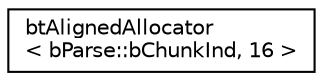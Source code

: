 digraph "Graphical Class Hierarchy"
{
  edge [fontname="Helvetica",fontsize="10",labelfontname="Helvetica",labelfontsize="10"];
  node [fontname="Helvetica",fontsize="10",shape=record];
  rankdir="LR";
  Node1 [label="btAlignedAllocator\l\< bParse::bChunkInd, 16 \>",height=0.2,width=0.4,color="black", fillcolor="white", style="filled",URL="$classbt_aligned_allocator.html"];
}
